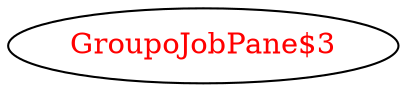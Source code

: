 digraph dependencyGraph {
 concentrate=true;
 ranksep="2.0";
 rankdir="LR"; 
 splines="ortho";
"GroupoJobPane$3" [fontcolor="red"];
}